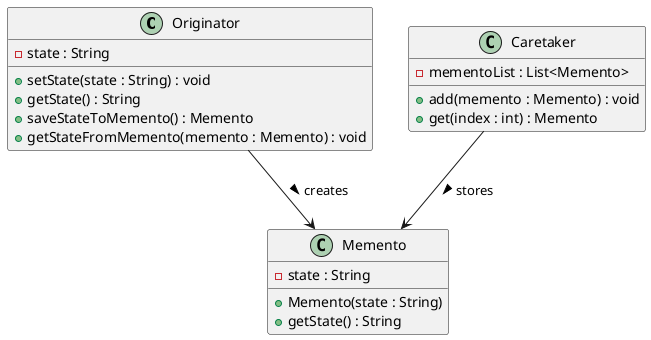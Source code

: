 @startuml MementoPatternClassDiagram

class Originator {
  -state : String
  +setState(state : String) : void
  +getState() : String
  +saveStateToMemento() : Memento
  +getStateFromMemento(memento : Memento) : void
}

class Memento {
  -state : String
  +Memento(state : String)
  +getState() : String
}

class Caretaker {
  -mementoList : List<Memento>
  +add(memento : Memento) : void
  +get(index : int) : Memento
}

Originator --> Memento : creates >
Caretaker --> Memento : stores >

@enduml
